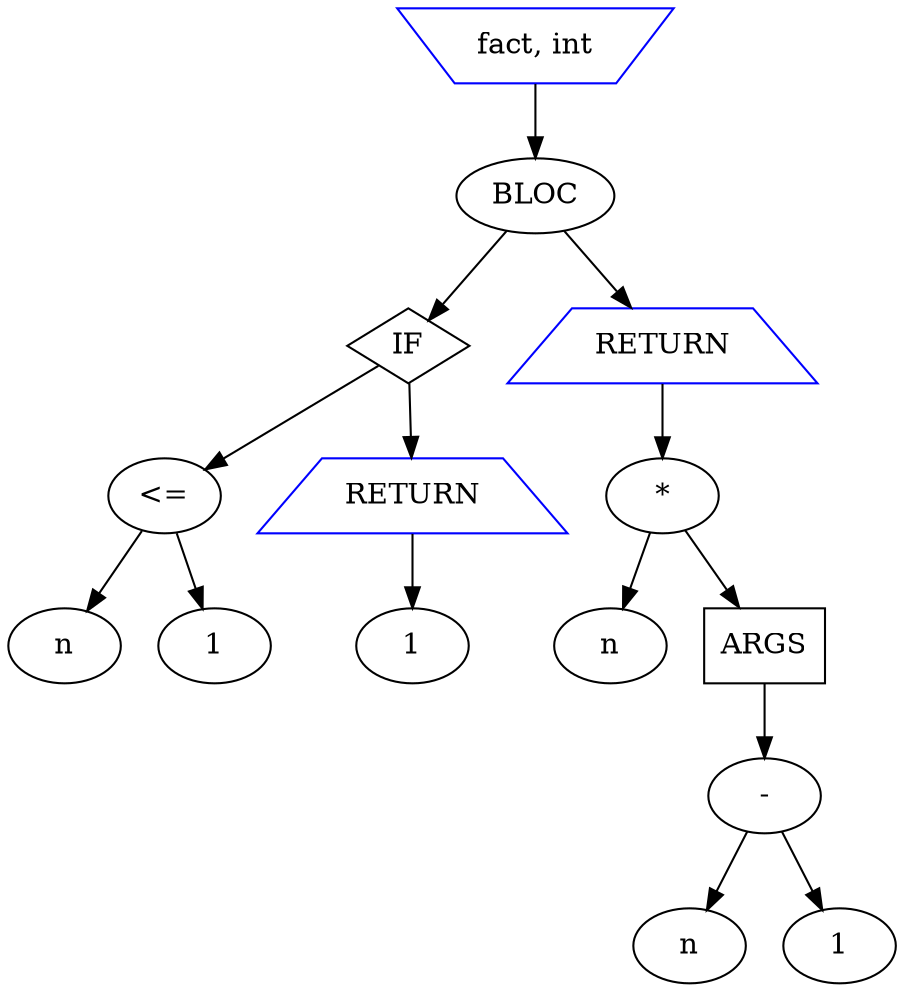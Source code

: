 digraph G {
n0 [label="fact, int", shape=invtrapezium, color=blue];
n1 [label="BLOC", shape=ellipse];
n2 [label="IF", shape=diamond];
n3 [label="<=", shape=ellipse];
n4 [label="n", shape=ellipse];
n3 -> n4;
n5 [label="1", shape=ellipse];
n3 -> n5;
n2 -> n3;
n6 [label="RETURN", shape=trapezium, color=blue];
n7 [label="1", shape=ellipse];
n6 -> n7;
n2 -> n6;
n1 -> n2;
n8 [label="RETURN", shape=trapezium, color=blue];
n9 [label="*", shape=ellipse];
n10 [label="n", shape=ellipse];
n9 -> n10;
n11 [label="ARGS", shape=box];
n12 [label="-", shape=ellipse];
n13 [label="n", shape=ellipse];
n12 -> n13;
n14 [label="1", shape=ellipse];
n12 -> n14;
n11 -> n12;
n9 -> n11;
n8 -> n9;
n1 -> n8;
n0 -> n1;
}
